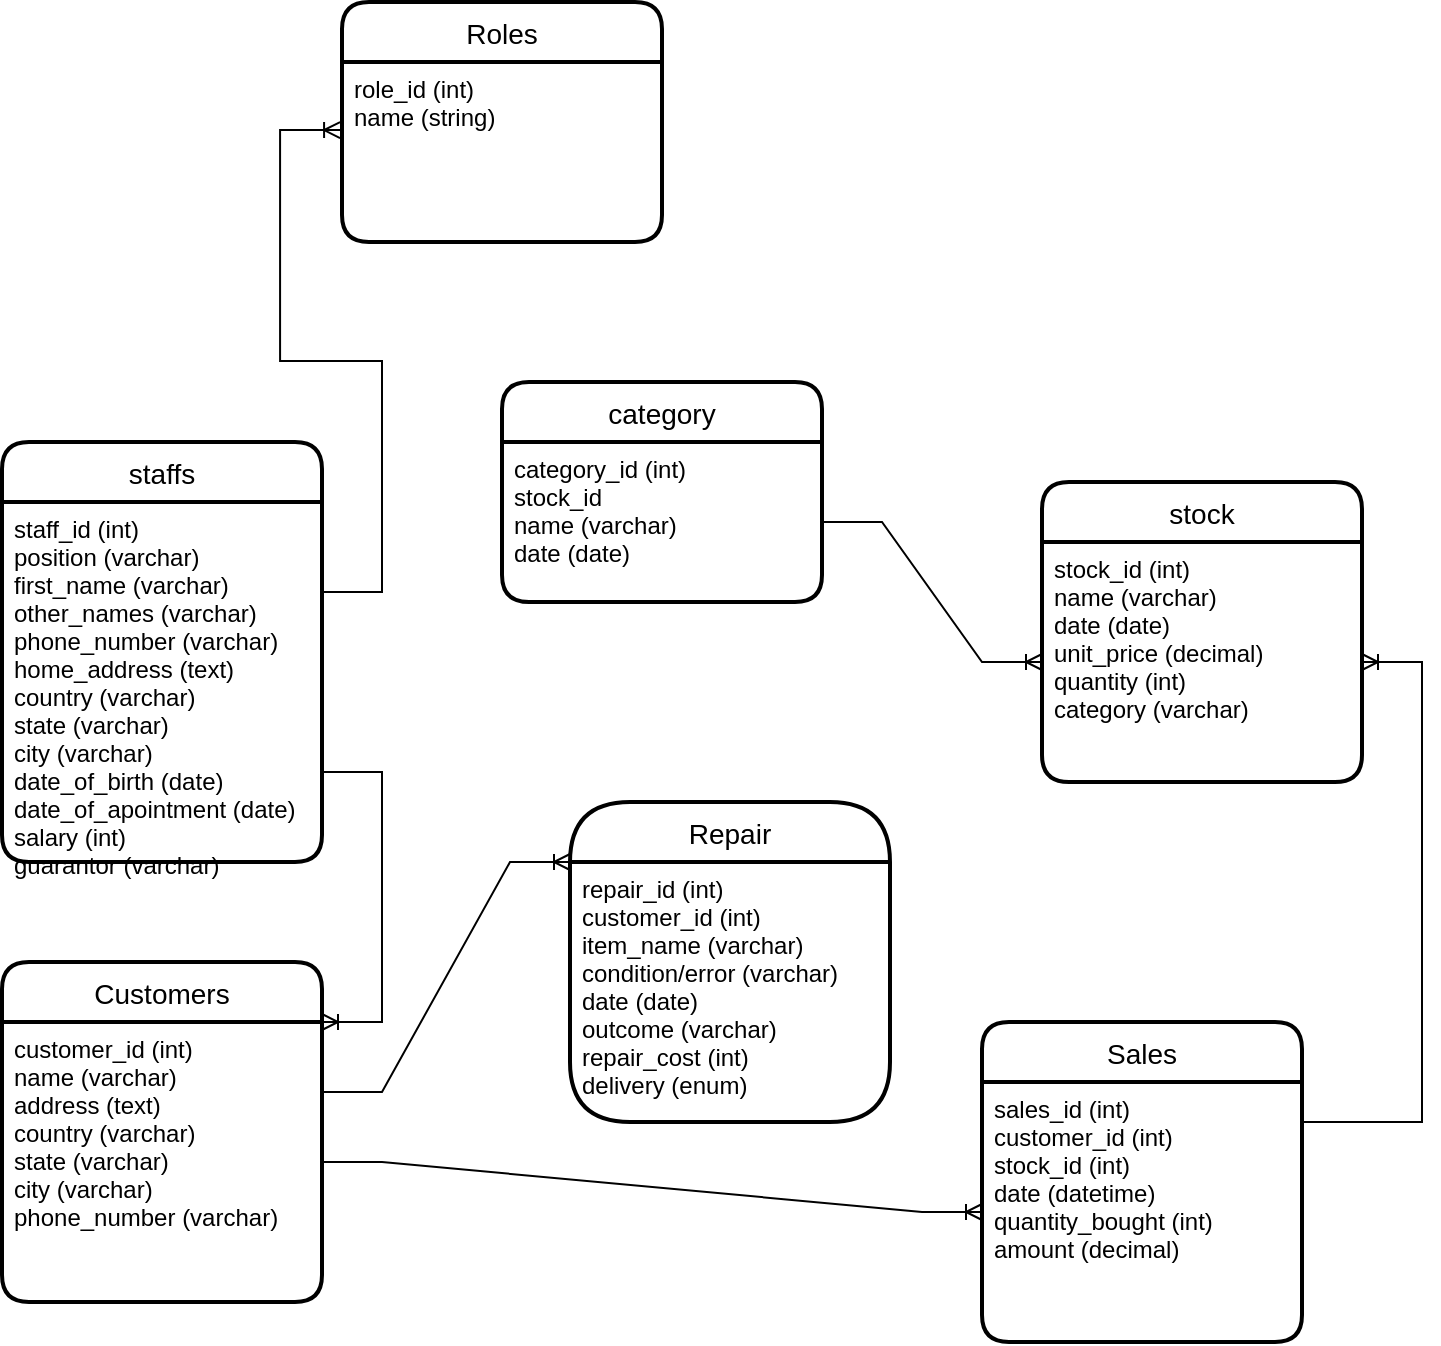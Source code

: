 <mxfile version="20.8.20" type="github">
  <diagram name="Page-1" id="SVbKECjQl2XM67rzGYeP">
    <mxGraphModel dx="778" dy="463" grid="1" gridSize="10" guides="1" tooltips="1" connect="1" arrows="1" fold="1" page="1" pageScale="1" pageWidth="827" pageHeight="1169" math="0" shadow="0">
      <root>
        <mxCell id="0" />
        <mxCell id="1" parent="0" />
        <mxCell id="pBAa3s3Ywd2KK1XXBsn_-1" value="staffs" style="swimlane;childLayout=stackLayout;horizontal=1;startSize=30;horizontalStack=0;rounded=1;fontSize=14;fontStyle=0;strokeWidth=2;resizeParent=0;resizeLast=1;shadow=0;dashed=0;align=center;" vertex="1" parent="1">
          <mxGeometry x="50" y="230" width="160" height="210" as="geometry" />
        </mxCell>
        <mxCell id="pBAa3s3Ywd2KK1XXBsn_-2" value="staff_id (int)&#xa;position (varchar)&#xa;first_name (varchar)&#xa;other_names (varchar)&#xa;phone_number (varchar)&#xa;home_address (text)&#xa;country (varchar)&#xa;state (varchar)&#xa;city (varchar)&#xa;date_of_birth (date)&#xa;date_of_apointment (date)&#xa;salary (int)&#xa;guarantor (varchar)" style="align=left;strokeColor=none;fillColor=none;spacingLeft=4;fontSize=12;verticalAlign=top;resizable=0;rotatable=0;part=1;" vertex="1" parent="pBAa3s3Ywd2KK1XXBsn_-1">
          <mxGeometry y="30" width="160" height="180" as="geometry" />
        </mxCell>
        <mxCell id="pBAa3s3Ywd2KK1XXBsn_-4" style="edgeStyle=orthogonalEdgeStyle;rounded=0;orthogonalLoop=1;jettySize=auto;html=1;exitX=0.5;exitY=1;exitDx=0;exitDy=0;" edge="1" parent="pBAa3s3Ywd2KK1XXBsn_-1" source="pBAa3s3Ywd2KK1XXBsn_-2" target="pBAa3s3Ywd2KK1XXBsn_-2">
          <mxGeometry relative="1" as="geometry" />
        </mxCell>
        <mxCell id="pBAa3s3Ywd2KK1XXBsn_-5" value="stock" style="swimlane;childLayout=stackLayout;horizontal=1;startSize=30;horizontalStack=0;rounded=1;fontSize=14;fontStyle=0;strokeWidth=2;resizeParent=0;resizeLast=1;shadow=0;dashed=0;align=center;" vertex="1" parent="1">
          <mxGeometry x="570" y="250" width="160" height="150" as="geometry" />
        </mxCell>
        <mxCell id="pBAa3s3Ywd2KK1XXBsn_-6" value="stock_id (int)&#xa;name (varchar)&#xa;date (date)&#xa;unit_price (decimal)&#xa;quantity (int)&#xa;category (varchar)" style="align=left;strokeColor=none;fillColor=none;spacingLeft=4;fontSize=12;verticalAlign=top;resizable=0;rotatable=0;part=1;" vertex="1" parent="pBAa3s3Ywd2KK1XXBsn_-5">
          <mxGeometry y="30" width="160" height="120" as="geometry" />
        </mxCell>
        <mxCell id="pBAa3s3Ywd2KK1XXBsn_-10" value="Sales" style="swimlane;childLayout=stackLayout;horizontal=1;startSize=30;horizontalStack=0;rounded=1;fontSize=14;fontStyle=0;strokeWidth=2;resizeParent=0;resizeLast=1;shadow=0;dashed=0;align=center;" vertex="1" parent="1">
          <mxGeometry x="540" y="520" width="160" height="160" as="geometry" />
        </mxCell>
        <mxCell id="pBAa3s3Ywd2KK1XXBsn_-11" value="sales_id (int)&#xa;customer_id (int)&#xa;stock_id (int)&#xa;date (datetime)&#xa;quantity_bought (int)&#xa;amount (decimal)" style="align=left;strokeColor=none;fillColor=none;spacingLeft=4;fontSize=12;verticalAlign=top;resizable=0;rotatable=0;part=1;" vertex="1" parent="pBAa3s3Ywd2KK1XXBsn_-10">
          <mxGeometry y="30" width="160" height="130" as="geometry" />
        </mxCell>
        <mxCell id="pBAa3s3Ywd2KK1XXBsn_-12" value="Customers" style="swimlane;childLayout=stackLayout;horizontal=1;startSize=30;horizontalStack=0;rounded=1;fontSize=14;fontStyle=0;strokeWidth=2;resizeParent=0;resizeLast=1;shadow=0;dashed=0;align=center;" vertex="1" parent="1">
          <mxGeometry x="50" y="490" width="160" height="170" as="geometry" />
        </mxCell>
        <mxCell id="pBAa3s3Ywd2KK1XXBsn_-13" value="customer_id (int)&#xa;name (varchar)&#xa;address (text)&#xa;country (varchar)&#xa;state (varchar)&#xa;city (varchar)&#xa;phone_number (varchar)&#xa;" style="align=left;strokeColor=none;fillColor=none;spacingLeft=4;fontSize=12;verticalAlign=top;resizable=0;rotatable=0;part=1;" vertex="1" parent="pBAa3s3Ywd2KK1XXBsn_-12">
          <mxGeometry y="30" width="160" height="140" as="geometry" />
        </mxCell>
        <mxCell id="pBAa3s3Ywd2KK1XXBsn_-14" value="Repair" style="swimlane;childLayout=stackLayout;horizontal=1;startSize=30;horizontalStack=0;rounded=1;fontSize=14;fontStyle=0;strokeWidth=2;resizeParent=0;resizeLast=1;shadow=0;dashed=0;align=center;arcSize=50;" vertex="1" parent="1">
          <mxGeometry x="334" y="410" width="160" height="160" as="geometry" />
        </mxCell>
        <mxCell id="pBAa3s3Ywd2KK1XXBsn_-15" value="repair_id (int)&#xa;customer_id (int)&#xa;item_name (varchar)&#xa;condition/error (varchar)&#xa;date (date)&#xa;outcome (varchar)&#xa;repair_cost (int)&#xa;delivery (enum)&#xa;" style="align=left;strokeColor=none;fillColor=none;spacingLeft=4;fontSize=12;verticalAlign=top;resizable=0;rotatable=0;part=1;" vertex="1" parent="pBAa3s3Ywd2KK1XXBsn_-14">
          <mxGeometry y="30" width="160" height="100" as="geometry" />
        </mxCell>
        <mxCell id="pBAa3s3Ywd2KK1XXBsn_-23" value="&#xa;&#xa;&#xa;" style="align=left;strokeColor=none;fillColor=none;spacingLeft=4;fontSize=12;verticalAlign=top;resizable=0;rotatable=0;part=1;" vertex="1" parent="pBAa3s3Ywd2KK1XXBsn_-14">
          <mxGeometry y="130" width="160" height="30" as="geometry" />
        </mxCell>
        <mxCell id="pBAa3s3Ywd2KK1XXBsn_-17" value="" style="edgeStyle=entityRelationEdgeStyle;fontSize=12;html=1;endArrow=ERoneToMany;rounded=0;" edge="1" parent="1" source="pBAa3s3Ywd2KK1XXBsn_-13" target="pBAa3s3Ywd2KK1XXBsn_-11">
          <mxGeometry width="100" height="100" relative="1" as="geometry">
            <mxPoint x="350" y="310" as="sourcePoint" />
            <mxPoint x="450" y="210" as="targetPoint" />
          </mxGeometry>
        </mxCell>
        <mxCell id="pBAa3s3Ywd2KK1XXBsn_-20" value="" style="edgeStyle=entityRelationEdgeStyle;fontSize=12;html=1;endArrow=ERoneToMany;rounded=0;exitX=1;exitY=0.154;exitDx=0;exitDy=0;exitPerimeter=0;" edge="1" parent="1" source="pBAa3s3Ywd2KK1XXBsn_-11" target="pBAa3s3Ywd2KK1XXBsn_-6">
          <mxGeometry width="100" height="100" relative="1" as="geometry">
            <mxPoint x="470" y="400" as="sourcePoint" />
            <mxPoint x="450" y="210" as="targetPoint" />
          </mxGeometry>
        </mxCell>
        <mxCell id="pBAa3s3Ywd2KK1XXBsn_-21" value="" style="edgeStyle=entityRelationEdgeStyle;fontSize=12;html=1;endArrow=ERoneToMany;rounded=0;exitX=1;exitY=0.75;exitDx=0;exitDy=0;entryX=1;entryY=0;entryDx=0;entryDy=0;" edge="1" parent="1" source="pBAa3s3Ywd2KK1XXBsn_-2" target="pBAa3s3Ywd2KK1XXBsn_-13">
          <mxGeometry width="100" height="100" relative="1" as="geometry">
            <mxPoint x="350" y="310" as="sourcePoint" />
            <mxPoint x="450" y="210" as="targetPoint" />
          </mxGeometry>
        </mxCell>
        <mxCell id="pBAa3s3Ywd2KK1XXBsn_-22" value="" style="edgeStyle=entityRelationEdgeStyle;fontSize=12;html=1;endArrow=ERoneToMany;rounded=0;entryX=0;entryY=0;entryDx=0;entryDy=0;exitX=1;exitY=0.25;exitDx=0;exitDy=0;" edge="1" parent="1" source="pBAa3s3Ywd2KK1XXBsn_-13" target="pBAa3s3Ywd2KK1XXBsn_-15">
          <mxGeometry width="100" height="100" relative="1" as="geometry">
            <mxPoint x="200" y="350" as="sourcePoint" />
            <mxPoint x="450" y="210" as="targetPoint" />
          </mxGeometry>
        </mxCell>
        <mxCell id="pBAa3s3Ywd2KK1XXBsn_-24" value="category" style="swimlane;childLayout=stackLayout;horizontal=1;startSize=30;horizontalStack=0;rounded=1;fontSize=14;fontStyle=0;strokeWidth=2;resizeParent=0;resizeLast=1;shadow=0;dashed=0;align=center;" vertex="1" parent="1">
          <mxGeometry x="300" y="200" width="160" height="110" as="geometry" />
        </mxCell>
        <mxCell id="pBAa3s3Ywd2KK1XXBsn_-25" value="category_id (int)&#xa;stock_id&#xa;name (varchar)&#xa;date (date)" style="align=left;strokeColor=none;fillColor=none;spacingLeft=4;fontSize=12;verticalAlign=top;resizable=0;rotatable=0;part=1;" vertex="1" parent="pBAa3s3Ywd2KK1XXBsn_-24">
          <mxGeometry y="30" width="160" height="80" as="geometry" />
        </mxCell>
        <mxCell id="pBAa3s3Ywd2KK1XXBsn_-26" value="" style="edgeStyle=entityRelationEdgeStyle;fontSize=12;html=1;endArrow=ERoneToMany;rounded=0;" edge="1" parent="1" source="pBAa3s3Ywd2KK1XXBsn_-25" target="pBAa3s3Ywd2KK1XXBsn_-6">
          <mxGeometry width="100" height="100" relative="1" as="geometry">
            <mxPoint x="460" y="175" as="sourcePoint" />
            <mxPoint x="560" y="75" as="targetPoint" />
          </mxGeometry>
        </mxCell>
        <mxCell id="pBAa3s3Ywd2KK1XXBsn_-27" value="Roles" style="swimlane;childLayout=stackLayout;horizontal=1;startSize=30;horizontalStack=0;rounded=1;fontSize=14;fontStyle=0;strokeWidth=2;resizeParent=0;resizeLast=1;shadow=0;dashed=0;align=center;" vertex="1" parent="1">
          <mxGeometry x="220" y="10" width="160" height="120" as="geometry" />
        </mxCell>
        <mxCell id="pBAa3s3Ywd2KK1XXBsn_-28" value="role_id (int)&#xa;name (string)" style="align=left;strokeColor=none;fillColor=none;spacingLeft=4;fontSize=12;verticalAlign=top;resizable=0;rotatable=0;part=1;" vertex="1" parent="pBAa3s3Ywd2KK1XXBsn_-27">
          <mxGeometry y="30" width="160" height="90" as="geometry" />
        </mxCell>
        <mxCell id="pBAa3s3Ywd2KK1XXBsn_-29" value="" style="edgeStyle=entityRelationEdgeStyle;fontSize=12;html=1;endArrow=ERoneToMany;rounded=0;exitX=1;exitY=0.25;exitDx=0;exitDy=0;entryX=-0.006;entryY=0.378;entryDx=0;entryDy=0;entryPerimeter=0;" edge="1" parent="1" source="pBAa3s3Ywd2KK1XXBsn_-2" target="pBAa3s3Ywd2KK1XXBsn_-28">
          <mxGeometry width="100" height="100" relative="1" as="geometry">
            <mxPoint x="210" y="290" as="sourcePoint" />
            <mxPoint x="310" y="190" as="targetPoint" />
          </mxGeometry>
        </mxCell>
      </root>
    </mxGraphModel>
  </diagram>
</mxfile>
